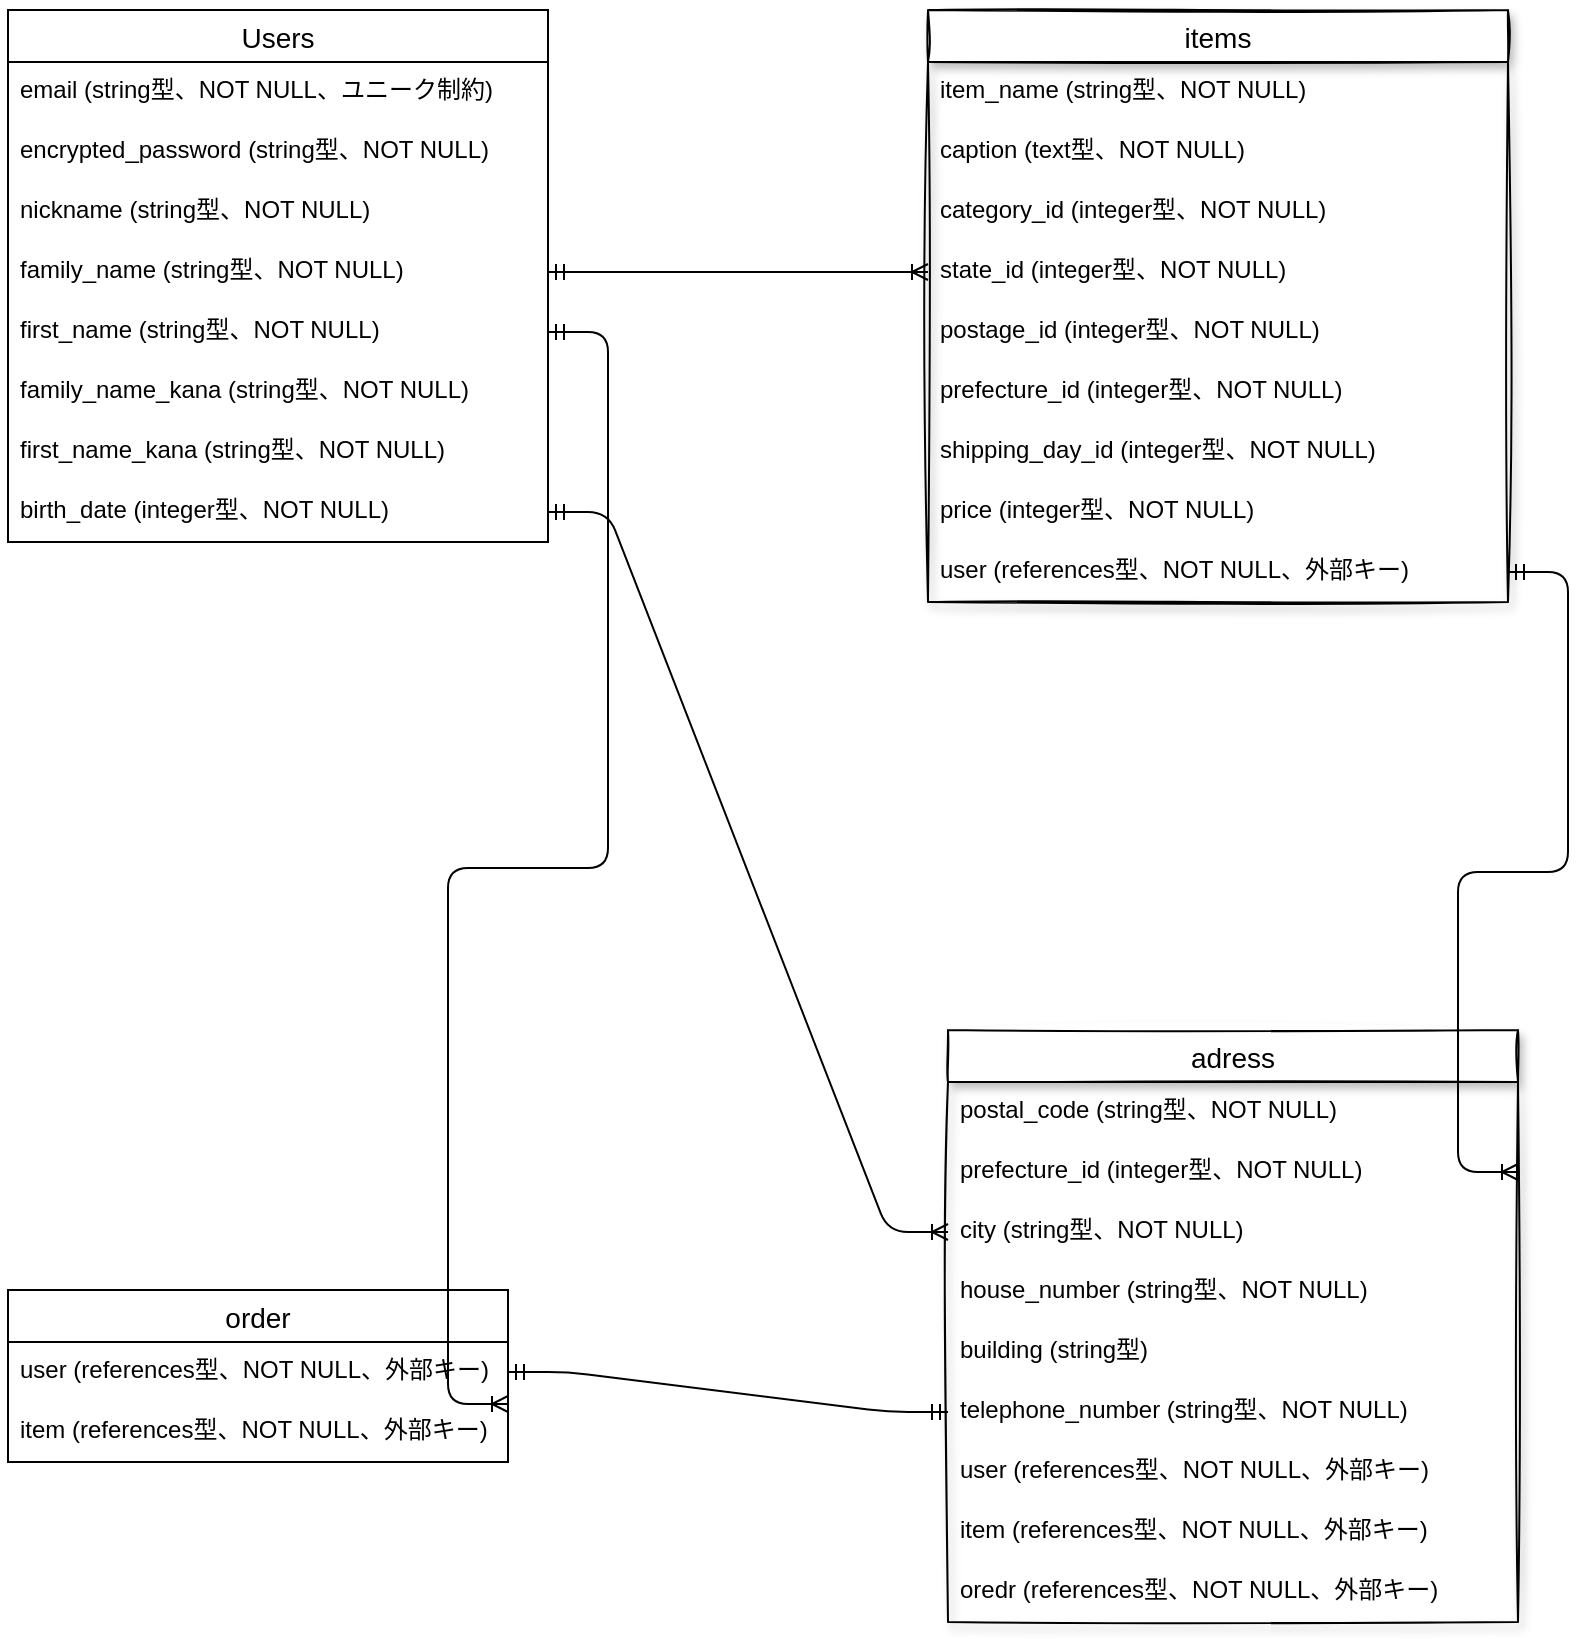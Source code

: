 <mxfile>
    <diagram id="u48HK8V3zfw4ky54GSUu" name="ページ1">
        <mxGraphModel dx="253" dy="252" grid="1" gridSize="10" guides="1" tooltips="1" connect="1" arrows="0" fold="1" page="1" pageScale="1" pageWidth="827" pageHeight="1169" math="0" shadow="0">
            <root>
                <mxCell id="0"/>
                <mxCell id="1" parent="0"/>
                <mxCell id="3" value="Users" style="swimlane;fontStyle=0;childLayout=stackLayout;horizontal=1;startSize=26;horizontalStack=0;resizeParent=1;resizeParentMax=0;resizeLast=0;collapsible=1;marginBottom=0;align=center;fontSize=14;" parent="1" vertex="1">
                    <mxGeometry x="40" y="130" width="270" height="266" as="geometry">
                        <mxRectangle x="50" y="70" width="80" height="30" as="alternateBounds"/>
                    </mxGeometry>
                </mxCell>
                <mxCell id="4" value="email (string型、NOT NULL、ユニーク制約)" style="text;strokeColor=none;fillColor=none;spacingLeft=4;spacingRight=4;overflow=hidden;rotatable=0;points=[[0,0.5],[1,0.5]];portConstraint=eastwest;fontSize=12;" parent="3" vertex="1">
                    <mxGeometry y="26" width="270" height="30" as="geometry"/>
                </mxCell>
                <mxCell id="5" value="encrypted_password (string型、NOT NULL)" style="text;strokeColor=none;fillColor=none;spacingLeft=4;spacingRight=4;overflow=hidden;rotatable=0;points=[[0,0.5],[1,0.5]];portConstraint=eastwest;fontSize=12;" parent="3" vertex="1">
                    <mxGeometry y="56" width="270" height="30" as="geometry"/>
                </mxCell>
                <mxCell id="6" value="nickname (string型、NOT NULL)" style="text;strokeColor=none;fillColor=none;spacingLeft=4;spacingRight=4;overflow=hidden;rotatable=0;points=[[0,0.5],[1,0.5]];portConstraint=eastwest;fontSize=12;shadow=1;sketch=1;curveFitting=1;jiggle=2;" parent="3" vertex="1">
                    <mxGeometry y="86" width="270" height="30" as="geometry"/>
                </mxCell>
                <mxCell id="10" value="family_name (string型、NOT NULL)" style="text;strokeColor=none;fillColor=none;spacingLeft=4;spacingRight=4;overflow=hidden;rotatable=0;points=[[0,0.5],[1,0.5]];portConstraint=eastwest;fontSize=12;shadow=1;sketch=1;curveFitting=1;jiggle=2;" parent="3" vertex="1">
                    <mxGeometry y="116" width="270" height="30" as="geometry"/>
                </mxCell>
                <mxCell id="11" value="first_name (string型、NOT NULL)" style="text;strokeColor=none;fillColor=none;spacingLeft=4;spacingRight=4;overflow=hidden;rotatable=0;points=[[0,0.5],[1,0.5]];portConstraint=eastwest;fontSize=12;shadow=1;sketch=1;curveFitting=1;jiggle=2;" parent="3" vertex="1">
                    <mxGeometry y="146" width="270" height="30" as="geometry"/>
                </mxCell>
                <mxCell id="12" value="family_name_kana (string型、NOT NULL)" style="text;strokeColor=none;fillColor=none;spacingLeft=4;spacingRight=4;overflow=hidden;rotatable=0;points=[[0,0.5],[1,0.5]];portConstraint=eastwest;fontSize=12;shadow=1;sketch=1;curveFitting=1;jiggle=2;" parent="3" vertex="1">
                    <mxGeometry y="176" width="270" height="30" as="geometry"/>
                </mxCell>
                <mxCell id="13" value="first_name_kana (string型、NOT NULL)" style="text;strokeColor=none;fillColor=none;spacingLeft=4;spacingRight=4;overflow=hidden;rotatable=0;points=[[0,0.5],[1,0.5]];portConstraint=eastwest;fontSize=12;shadow=1;sketch=1;curveFitting=1;jiggle=2;" parent="3" vertex="1">
                    <mxGeometry y="206" width="270" height="30" as="geometry"/>
                </mxCell>
                <mxCell id="14" value="birth_date (integer型、NOT NULL)" style="text;strokeColor=none;fillColor=none;spacingLeft=4;spacingRight=4;overflow=hidden;rotatable=0;points=[[0,0.5],[1,0.5]];portConstraint=eastwest;fontSize=12;shadow=1;sketch=1;curveFitting=1;jiggle=2;" parent="3" vertex="1">
                    <mxGeometry y="236" width="270" height="30" as="geometry"/>
                </mxCell>
                <mxCell id="17" value="items" style="swimlane;fontStyle=0;childLayout=stackLayout;horizontal=1;startSize=26;horizontalStack=0;resizeParent=1;resizeParentMax=0;resizeLast=0;collapsible=1;marginBottom=0;align=center;fontSize=14;shadow=1;sketch=1;" parent="1" vertex="1">
                    <mxGeometry x="500" y="130" width="290" height="296" as="geometry"/>
                </mxCell>
                <mxCell id="18" value="item_name (string型、NOT NULL)" style="text;strokeColor=none;fillColor=none;spacingLeft=4;spacingRight=4;overflow=hidden;rotatable=0;points=[[0,0.5],[1,0.5]];portConstraint=eastwest;fontSize=12;shadow=1;sketch=1;" parent="17" vertex="1">
                    <mxGeometry y="26" width="290" height="30" as="geometry"/>
                </mxCell>
                <mxCell id="19" value="caption (text型、NOT NULL)" style="text;strokeColor=none;fillColor=none;spacingLeft=4;spacingRight=4;overflow=hidden;rotatable=0;points=[[0,0.5],[1,0.5]];portConstraint=eastwest;fontSize=12;shadow=1;sketch=1;" parent="17" vertex="1">
                    <mxGeometry y="56" width="290" height="30" as="geometry"/>
                </mxCell>
                <mxCell id="20" value="category_id (integer型、NOT NULL)" style="text;strokeColor=none;fillColor=none;spacingLeft=4;spacingRight=4;overflow=hidden;rotatable=0;points=[[0,0.5],[1,0.5]];portConstraint=eastwest;fontSize=12;shadow=1;sketch=1;" parent="17" vertex="1">
                    <mxGeometry y="86" width="290" height="30" as="geometry"/>
                </mxCell>
                <mxCell id="21" value="state_id (integer型、NOT NULL)" style="text;strokeColor=none;fillColor=none;spacingLeft=4;spacingRight=4;overflow=hidden;rotatable=0;points=[[0,0.5],[1,0.5]];portConstraint=eastwest;fontSize=12;shadow=1;sketch=1;" parent="17" vertex="1">
                    <mxGeometry y="116" width="290" height="30" as="geometry"/>
                </mxCell>
                <mxCell id="22" value="postage_id (integer型、NOT NULL)" style="text;strokeColor=none;fillColor=none;spacingLeft=4;spacingRight=4;overflow=hidden;rotatable=0;points=[[0,0.5],[1,0.5]];portConstraint=eastwest;fontSize=12;shadow=1;sketch=1;" parent="17" vertex="1">
                    <mxGeometry y="146" width="290" height="30" as="geometry"/>
                </mxCell>
                <mxCell id="23" value="prefecture_id (integer型、NOT NULL)" style="text;strokeColor=none;fillColor=none;spacingLeft=4;spacingRight=4;overflow=hidden;rotatable=0;points=[[0,0.5],[1,0.5]];portConstraint=eastwest;fontSize=12;shadow=1;sketch=1;" parent="17" vertex="1">
                    <mxGeometry y="176" width="290" height="30" as="geometry"/>
                </mxCell>
                <mxCell id="54" value="shipping_day_id (integer型、NOT NULL)" style="text;strokeColor=none;fillColor=none;spacingLeft=4;spacingRight=4;overflow=hidden;rotatable=0;points=[[0,0.5],[1,0.5]];portConstraint=eastwest;fontSize=12;shadow=1;sketch=1;" vertex="1" parent="17">
                    <mxGeometry y="206" width="290" height="30" as="geometry"/>
                </mxCell>
                <mxCell id="24" value="price (integer型、NOT NULL)" style="text;strokeColor=none;fillColor=none;spacingLeft=4;spacingRight=4;overflow=hidden;rotatable=0;points=[[0,0.5],[1,0.5]];portConstraint=eastwest;fontSize=12;shadow=1;sketch=1;" parent="17" vertex="1">
                    <mxGeometry y="236" width="290" height="30" as="geometry"/>
                </mxCell>
                <mxCell id="25" value="user (references型、NOT NULL、外部キー)" style="text;strokeColor=none;fillColor=none;spacingLeft=4;spacingRight=4;overflow=hidden;rotatable=0;points=[[0,0.5],[1,0.5]];portConstraint=eastwest;fontSize=12;shadow=1;sketch=1;" parent="17" vertex="1">
                    <mxGeometry y="266" width="290" height="30" as="geometry"/>
                </mxCell>
                <mxCell id="26" value="adress" style="swimlane;fontStyle=0;childLayout=stackLayout;horizontal=1;startSize=26;horizontalStack=0;resizeParent=1;resizeParentMax=0;resizeLast=0;collapsible=1;marginBottom=0;align=center;fontSize=14;shadow=1;sketch=1;" parent="1" vertex="1">
                    <mxGeometry x="510" y="640" width="285" height="296" as="geometry"/>
                </mxCell>
                <mxCell id="27" value="postal_code (string型、NOT NULL)" style="text;strokeColor=none;fillColor=none;spacingLeft=4;spacingRight=4;overflow=hidden;rotatable=0;points=[[0,0.5],[1,0.5]];portConstraint=eastwest;fontSize=12;shadow=1;sketch=1;html=1;" parent="26" vertex="1">
                    <mxGeometry y="26" width="285" height="30" as="geometry"/>
                </mxCell>
                <mxCell id="28" value="prefecture_id (integer型、NOT NULL)" style="text;strokeColor=none;fillColor=none;spacingLeft=4;spacingRight=4;overflow=hidden;rotatable=0;points=[[0,0.5],[1,0.5]];portConstraint=eastwest;fontSize=12;shadow=1;sketch=1;" parent="26" vertex="1">
                    <mxGeometry y="56" width="285" height="30" as="geometry"/>
                </mxCell>
                <mxCell id="29" value="city (string型、NOT NULL)" style="text;strokeColor=none;fillColor=none;spacingLeft=4;spacingRight=4;overflow=hidden;rotatable=0;points=[[0,0.5],[1,0.5]];portConstraint=eastwest;fontSize=12;shadow=1;sketch=1;" parent="26" vertex="1">
                    <mxGeometry y="86" width="285" height="30" as="geometry"/>
                </mxCell>
                <mxCell id="30" value="house_number (string型、NOT NULL)" style="text;strokeColor=none;fillColor=none;spacingLeft=4;spacingRight=4;overflow=hidden;rotatable=0;points=[[0,0.5],[1,0.5]];portConstraint=eastwest;fontSize=12;shadow=1;sketch=1;" parent="26" vertex="1">
                    <mxGeometry y="116" width="285" height="30" as="geometry"/>
                </mxCell>
                <mxCell id="31" value="building (string型)" style="text;strokeColor=none;fillColor=none;spacingLeft=4;spacingRight=4;overflow=hidden;rotatable=0;points=[[0,0.5],[1,0.5]];portConstraint=eastwest;fontSize=12;shadow=1;sketch=1;" parent="26" vertex="1">
                    <mxGeometry y="146" width="285" height="30" as="geometry"/>
                </mxCell>
                <mxCell id="32" value="telephone_number (string型、NOT NULL)" style="text;strokeColor=none;fillColor=none;spacingLeft=4;spacingRight=4;overflow=hidden;rotatable=0;points=[[0,0.5],[1,0.5]];portConstraint=eastwest;fontSize=12;shadow=1;sketch=1;" parent="26" vertex="1">
                    <mxGeometry y="176" width="285" height="30" as="geometry"/>
                </mxCell>
                <mxCell id="33" value="user (references型、NOT NULL、外部キー)" style="text;strokeColor=none;fillColor=none;spacingLeft=4;spacingRight=4;overflow=hidden;rotatable=0;points=[[0,0.5],[1,0.5]];portConstraint=eastwest;fontSize=12;shadow=1;sketch=1;" parent="26" vertex="1">
                    <mxGeometry y="206" width="285" height="30" as="geometry"/>
                </mxCell>
                <mxCell id="34" value="item (references型、NOT NULL、外部キー)" style="text;strokeColor=none;fillColor=none;spacingLeft=4;spacingRight=4;overflow=hidden;rotatable=0;points=[[0,0.5],[1,0.5]];portConstraint=eastwest;fontSize=12;shadow=1;sketch=1;" parent="26" vertex="1">
                    <mxGeometry y="236" width="285" height="30" as="geometry"/>
                </mxCell>
                <mxCell id="55" value="oredr (references型、NOT NULL、外部キー)" style="text;strokeColor=none;fillColor=none;spacingLeft=4;spacingRight=4;overflow=hidden;rotatable=0;points=[[0,0.5],[1,0.5]];portConstraint=eastwest;fontSize=12;shadow=1;sketch=1;" vertex="1" parent="26">
                    <mxGeometry y="266" width="285" height="30" as="geometry"/>
                </mxCell>
                <mxCell id="46" value="" style="edgeStyle=entityRelationEdgeStyle;fontSize=12;html=1;endArrow=ERoneToMany;startArrow=ERmandOne;exitX=1;exitY=0.5;exitDx=0;exitDy=0;entryX=0;entryY=0.5;entryDx=0;entryDy=0;" parent="1" source="10" target="21" edge="1">
                    <mxGeometry width="100" height="100" relative="1" as="geometry">
                        <mxPoint x="400" y="640" as="sourcePoint"/>
                        <mxPoint x="500" y="540" as="targetPoint"/>
                    </mxGeometry>
                </mxCell>
                <mxCell id="56" value="order" style="swimlane;fontStyle=0;childLayout=stackLayout;horizontal=1;startSize=26;horizontalStack=0;resizeParent=1;resizeParentMax=0;resizeLast=0;collapsible=1;marginBottom=0;align=center;fontSize=14;" vertex="1" parent="1">
                    <mxGeometry x="40" y="770" width="250" height="86" as="geometry"/>
                </mxCell>
                <mxCell id="57" value="user (references型、NOT NULL、外部キー)" style="text;strokeColor=none;fillColor=none;spacingLeft=4;spacingRight=4;overflow=hidden;rotatable=0;points=[[0,0.5],[1,0.5]];portConstraint=eastwest;fontSize=12;" vertex="1" parent="56">
                    <mxGeometry y="26" width="250" height="30" as="geometry"/>
                </mxCell>
                <mxCell id="59" value="item (references型、NOT NULL、外部キー)" style="text;strokeColor=none;fillColor=none;spacingLeft=4;spacingRight=4;overflow=hidden;rotatable=0;points=[[0,0.5],[1,0.5]];portConstraint=eastwest;fontSize=12;" vertex="1" parent="56">
                    <mxGeometry y="56" width="250" height="30" as="geometry"/>
                </mxCell>
                <mxCell id="61" value="" style="edgeStyle=entityRelationEdgeStyle;fontSize=12;html=1;endArrow=ERoneToMany;startArrow=ERmandOne;entryX=0;entryY=0.5;entryDx=0;entryDy=0;exitX=1;exitY=0.5;exitDx=0;exitDy=0;" edge="1" parent="1" source="14" target="29">
                    <mxGeometry width="100" height="100" relative="1" as="geometry">
                        <mxPoint x="380" y="820" as="sourcePoint"/>
                        <mxPoint x="480" y="720" as="targetPoint"/>
                    </mxGeometry>
                </mxCell>
                <mxCell id="62" value="" style="edgeStyle=entityRelationEdgeStyle;fontSize=12;html=1;endArrow=ERoneToMany;startArrow=ERmandOne;entryX=1;entryY=0.5;entryDx=0;entryDy=0;" edge="1" parent="1" source="25" target="28">
                    <mxGeometry width="100" height="100" relative="1" as="geometry">
                        <mxPoint x="380" y="820" as="sourcePoint"/>
                        <mxPoint x="480" y="720" as="targetPoint"/>
                    </mxGeometry>
                </mxCell>
                <mxCell id="63" value="" style="edgeStyle=entityRelationEdgeStyle;fontSize=12;html=1;endArrow=ERoneToMany;startArrow=ERmandOne;exitX=1;exitY=0.5;exitDx=0;exitDy=0;" edge="1" parent="1" source="11">
                    <mxGeometry width="100" height="100" relative="1" as="geometry">
                        <mxPoint x="380" y="820" as="sourcePoint"/>
                        <mxPoint x="290" y="827" as="targetPoint"/>
                    </mxGeometry>
                </mxCell>
                <mxCell id="64" value="" style="edgeStyle=entityRelationEdgeStyle;fontSize=12;html=1;endArrow=ERmandOne;startArrow=ERmandOne;entryX=0;entryY=0.5;entryDx=0;entryDy=0;exitX=1;exitY=0.5;exitDx=0;exitDy=0;" edge="1" parent="1" source="57" target="32">
                    <mxGeometry width="100" height="100" relative="1" as="geometry">
                        <mxPoint x="330" y="630" as="sourcePoint"/>
                        <mxPoint x="430" y="530" as="targetPoint"/>
                    </mxGeometry>
                </mxCell>
            </root>
        </mxGraphModel>
    </diagram>
</mxfile>